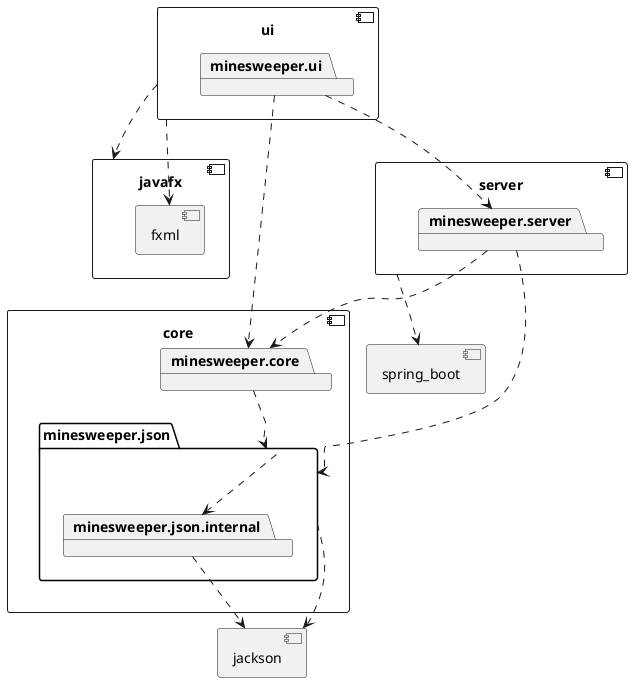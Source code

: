 @startuml minesweeper

component core {
	package minesweeper.core
	package minesweeper.json {
	  package minesweeper.json.internal
	}
}

minesweeper.core ..> minesweeper.json
minesweeper.json ..> minesweeper.json.internal

component jackson {
}
minesweeper.json ..> jackson
minesweeper.json.internal ..> jackson


component server {
  package minesweeper.server
}

minesweeper.server ..> minesweeper.core
minesweeper.server ..> minesweeper.json

component spring_boot {
}
server ..> spring_boot


component ui {
	package minesweeper.ui
}

minesweeper.ui ..> minesweeper.core
minesweeper.ui ..> minesweeper.server

component javafx {
	component fxml {
	}
}
ui ..> javafx
ui ..> fxml

@enduml

